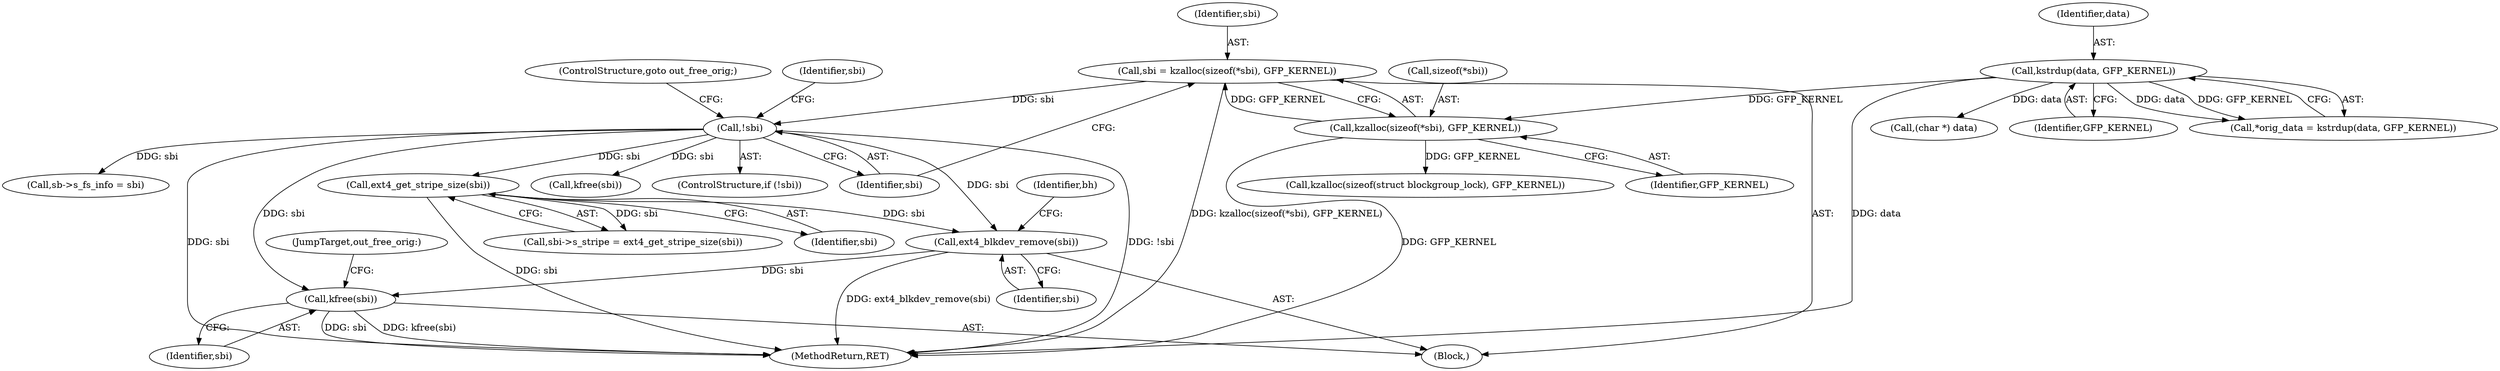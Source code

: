 digraph "0_linux_0449641130f5652b344ef6fa39fa019d7e94660a@API" {
"1002215" [label="(Call,kfree(sbi))"];
"1002201" [label="(Call,ext4_blkdev_remove(sbi))"];
"1001393" [label="(Call,ext4_get_stripe_size(sbi))"];
"1000182" [label="(Call,!sbi)"];
"1000174" [label="(Call,sbi = kzalloc(sizeof(*sbi), GFP_KERNEL))"];
"1000176" [label="(Call,kzalloc(sizeof(*sbi), GFP_KERNEL))"];
"1000128" [label="(Call,kstrdup(data, GFP_KERNEL))"];
"1000129" [label="(Identifier,data)"];
"1000128" [label="(Call,kstrdup(data, GFP_KERNEL))"];
"1000559" [label="(Call,(char *) data)"];
"1000187" [label="(Identifier,sbi)"];
"1000175" [label="(Identifier,sbi)"];
"1001394" [label="(Identifier,sbi)"];
"1001389" [label="(Call,sbi->s_stripe = ext4_get_stripe_size(sbi))"];
"1002215" [label="(Call,kfree(sbi))"];
"1000176" [label="(Call,kzalloc(sizeof(*sbi), GFP_KERNEL))"];
"1000199" [label="(Call,kfree(sbi))"];
"1000177" [label="(Call,sizeof(*sbi))"];
"1000130" [label="(Identifier,GFP_KERNEL)"];
"1000189" [label="(Call,kzalloc(sizeof(struct blockgroup_lock), GFP_KERNEL))"];
"1002216" [label="(Identifier,sbi)"];
"1002217" [label="(JumpTarget,out_free_orig:)"];
"1000181" [label="(ControlStructure,if (!sbi))"];
"1000174" [label="(Call,sbi = kzalloc(sizeof(*sbi), GFP_KERNEL))"];
"1000184" [label="(ControlStructure,goto out_free_orig;)"];
"1000182" [label="(Call,!sbi)"];
"1002204" [label="(Identifier,bh)"];
"1001393" [label="(Call,ext4_get_stripe_size(sbi))"];
"1000126" [label="(Call,*orig_data = kstrdup(data, GFP_KERNEL))"];
"1002202" [label="(Identifier,sbi)"];
"1000183" [label="(Identifier,sbi)"];
"1000180" [label="(Identifier,GFP_KERNEL)"];
"1002201" [label="(Call,ext4_blkdev_remove(sbi))"];
"1002222" [label="(MethodReturn,RET)"];
"1000124" [label="(Block,)"];
"1000202" [label="(Call,sb->s_fs_info = sbi)"];
"1002215" -> "1000124"  [label="AST: "];
"1002215" -> "1002216"  [label="CFG: "];
"1002216" -> "1002215"  [label="AST: "];
"1002217" -> "1002215"  [label="CFG: "];
"1002215" -> "1002222"  [label="DDG: kfree(sbi)"];
"1002215" -> "1002222"  [label="DDG: sbi"];
"1002201" -> "1002215"  [label="DDG: sbi"];
"1000182" -> "1002215"  [label="DDG: sbi"];
"1002201" -> "1000124"  [label="AST: "];
"1002201" -> "1002202"  [label="CFG: "];
"1002202" -> "1002201"  [label="AST: "];
"1002204" -> "1002201"  [label="CFG: "];
"1002201" -> "1002222"  [label="DDG: ext4_blkdev_remove(sbi)"];
"1001393" -> "1002201"  [label="DDG: sbi"];
"1000182" -> "1002201"  [label="DDG: sbi"];
"1001393" -> "1001389"  [label="AST: "];
"1001393" -> "1001394"  [label="CFG: "];
"1001394" -> "1001393"  [label="AST: "];
"1001389" -> "1001393"  [label="CFG: "];
"1001393" -> "1002222"  [label="DDG: sbi"];
"1001393" -> "1001389"  [label="DDG: sbi"];
"1000182" -> "1001393"  [label="DDG: sbi"];
"1000182" -> "1000181"  [label="AST: "];
"1000182" -> "1000183"  [label="CFG: "];
"1000183" -> "1000182"  [label="AST: "];
"1000184" -> "1000182"  [label="CFG: "];
"1000187" -> "1000182"  [label="CFG: "];
"1000182" -> "1002222"  [label="DDG: !sbi"];
"1000182" -> "1002222"  [label="DDG: sbi"];
"1000174" -> "1000182"  [label="DDG: sbi"];
"1000182" -> "1000199"  [label="DDG: sbi"];
"1000182" -> "1000202"  [label="DDG: sbi"];
"1000174" -> "1000124"  [label="AST: "];
"1000174" -> "1000176"  [label="CFG: "];
"1000175" -> "1000174"  [label="AST: "];
"1000176" -> "1000174"  [label="AST: "];
"1000183" -> "1000174"  [label="CFG: "];
"1000174" -> "1002222"  [label="DDG: kzalloc(sizeof(*sbi), GFP_KERNEL)"];
"1000176" -> "1000174"  [label="DDG: GFP_KERNEL"];
"1000176" -> "1000180"  [label="CFG: "];
"1000177" -> "1000176"  [label="AST: "];
"1000180" -> "1000176"  [label="AST: "];
"1000176" -> "1002222"  [label="DDG: GFP_KERNEL"];
"1000128" -> "1000176"  [label="DDG: GFP_KERNEL"];
"1000176" -> "1000189"  [label="DDG: GFP_KERNEL"];
"1000128" -> "1000126"  [label="AST: "];
"1000128" -> "1000130"  [label="CFG: "];
"1000129" -> "1000128"  [label="AST: "];
"1000130" -> "1000128"  [label="AST: "];
"1000126" -> "1000128"  [label="CFG: "];
"1000128" -> "1002222"  [label="DDG: data"];
"1000128" -> "1000126"  [label="DDG: data"];
"1000128" -> "1000126"  [label="DDG: GFP_KERNEL"];
"1000128" -> "1000559"  [label="DDG: data"];
}
